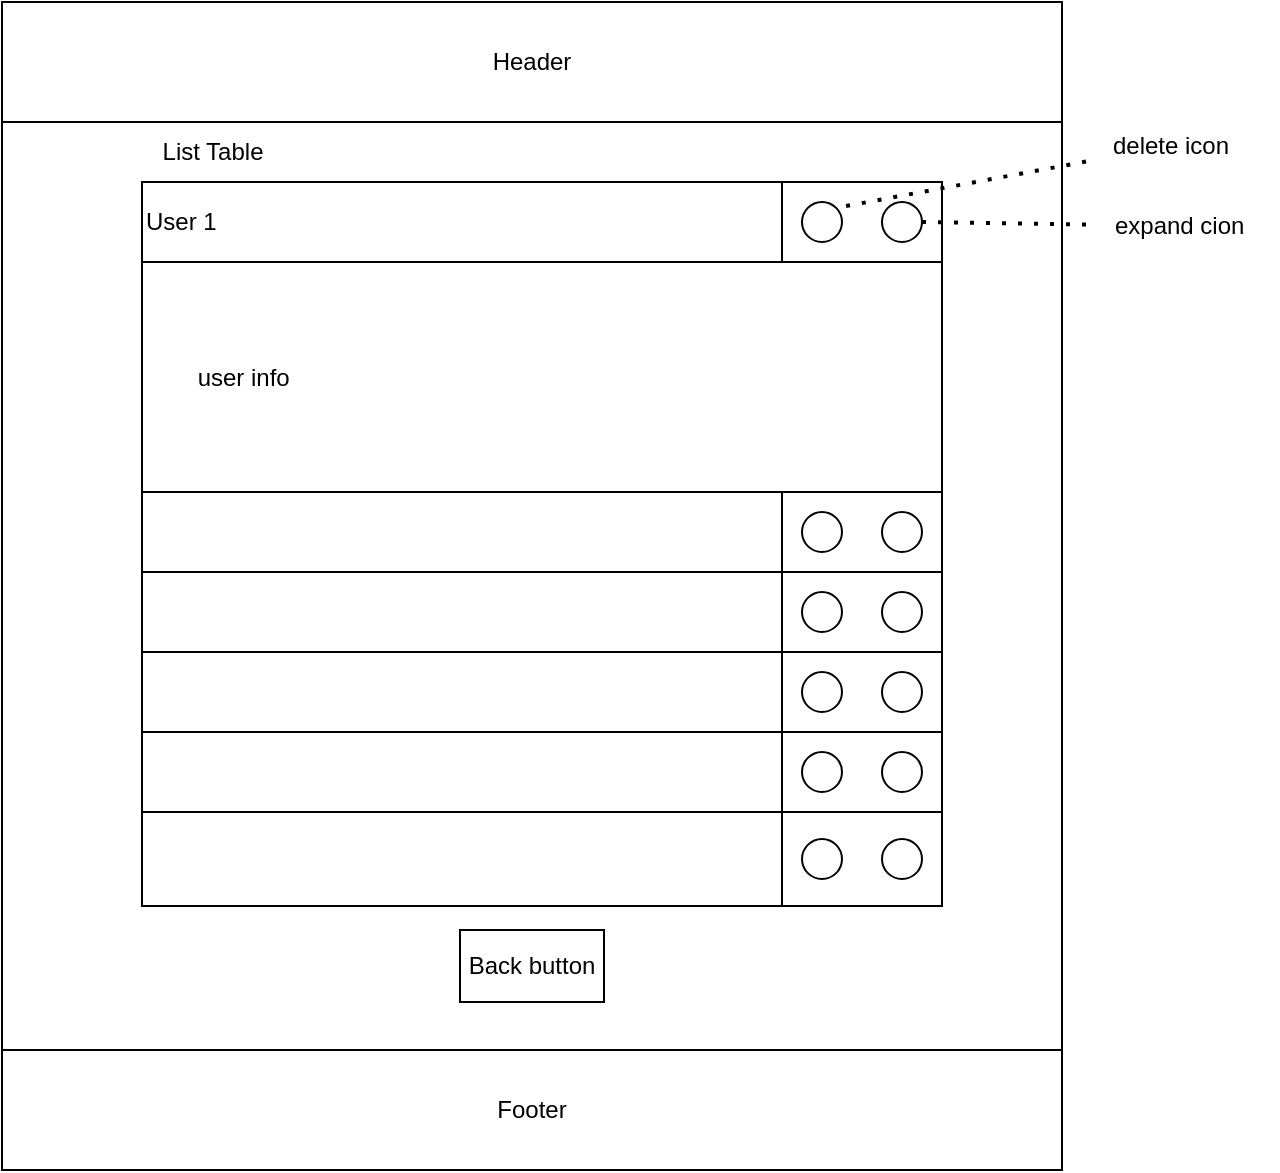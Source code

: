 <mxfile version="20.8.16" type="device"><diagram name="Page-1" id="jkmySSqweMoBWHRjXeYB"><mxGraphModel dx="1036" dy="614" grid="1" gridSize="12" guides="1" tooltips="1" connect="1" arrows="1" fold="1" page="1" pageScale="1" pageWidth="850" pageHeight="1100" math="0" shadow="0"><root><mxCell id="0"/><mxCell id="1" parent="0"/><mxCell id="rZzvSYUSYdIfDBUcNUi7-1" value="Header" style="rounded=0;whiteSpace=wrap;html=1;" vertex="1" parent="1"><mxGeometry x="190" y="160" width="530" height="60" as="geometry"/></mxCell><mxCell id="rZzvSYUSYdIfDBUcNUi7-2" value="" style="rounded=0;whiteSpace=wrap;html=1;" vertex="1" parent="1"><mxGeometry x="190" y="220" width="530" height="464" as="geometry"/></mxCell><mxCell id="rZzvSYUSYdIfDBUcNUi7-3" value="Footer" style="rounded=0;whiteSpace=wrap;html=1;" vertex="1" parent="1"><mxGeometry x="190" y="684" width="530" height="60" as="geometry"/></mxCell><mxCell id="rZzvSYUSYdIfDBUcNUi7-4" value="" style="rounded=0;whiteSpace=wrap;html=1;" vertex="1" parent="1"><mxGeometry x="260" y="250" width="400" height="362" as="geometry"/></mxCell><mxCell id="rZzvSYUSYdIfDBUcNUi7-5" value="List Table" style="text;html=1;align=center;verticalAlign=middle;resizable=0;points=[];autosize=1;strokeColor=none;fillColor=none;" vertex="1" parent="1"><mxGeometry x="260" y="220" width="70" height="30" as="geometry"/></mxCell><mxCell id="rZzvSYUSYdIfDBUcNUi7-6" value="User 1" style="rounded=0;whiteSpace=wrap;html=1;align=left;" vertex="1" parent="1"><mxGeometry x="260" y="250" width="400" height="40" as="geometry"/></mxCell><mxCell id="rZzvSYUSYdIfDBUcNUi7-10" value="" style="rounded=0;whiteSpace=wrap;html=1;" vertex="1" parent="1"><mxGeometry x="260" y="405" width="400" height="40" as="geometry"/></mxCell><mxCell id="rZzvSYUSYdIfDBUcNUi7-11" value="" style="rounded=0;whiteSpace=wrap;html=1;" vertex="1" parent="1"><mxGeometry x="260" y="445" width="400" height="40" as="geometry"/></mxCell><mxCell id="rZzvSYUSYdIfDBUcNUi7-12" value="" style="rounded=0;whiteSpace=wrap;html=1;" vertex="1" parent="1"><mxGeometry x="260" y="485" width="400" height="40" as="geometry"/></mxCell><mxCell id="rZzvSYUSYdIfDBUcNUi7-13" value="" style="rounded=0;whiteSpace=wrap;html=1;" vertex="1" parent="1"><mxGeometry x="260" y="525" width="400" height="40" as="geometry"/></mxCell><mxCell id="rZzvSYUSYdIfDBUcNUi7-15" value="" style="rounded=0;whiteSpace=wrap;html=1;" vertex="1" parent="1"><mxGeometry x="580" y="250" width="80" height="40" as="geometry"/></mxCell><mxCell id="rZzvSYUSYdIfDBUcNUi7-16" value="" style="ellipse;whiteSpace=wrap;html=1;" vertex="1" parent="1"><mxGeometry x="630" y="260" width="20" height="20" as="geometry"/></mxCell><mxCell id="rZzvSYUSYdIfDBUcNUi7-17" value="" style="ellipse;whiteSpace=wrap;html=1;" vertex="1" parent="1"><mxGeometry x="590" y="260" width="20" height="20" as="geometry"/></mxCell><mxCell id="rZzvSYUSYdIfDBUcNUi7-18" value="" style="rounded=0;whiteSpace=wrap;html=1;" vertex="1" parent="1"><mxGeometry x="580" y="405" width="80" height="40" as="geometry"/></mxCell><mxCell id="rZzvSYUSYdIfDBUcNUi7-19" value="" style="rounded=0;whiteSpace=wrap;html=1;" vertex="1" parent="1"><mxGeometry x="580" y="445" width="80" height="40" as="geometry"/></mxCell><mxCell id="rZzvSYUSYdIfDBUcNUi7-20" value="" style="rounded=0;whiteSpace=wrap;html=1;" vertex="1" parent="1"><mxGeometry x="580" y="485" width="80" height="40" as="geometry"/></mxCell><mxCell id="rZzvSYUSYdIfDBUcNUi7-21" value="" style="rounded=0;whiteSpace=wrap;html=1;" vertex="1" parent="1"><mxGeometry x="580" y="525" width="80" height="40" as="geometry"/></mxCell><mxCell id="rZzvSYUSYdIfDBUcNUi7-22" value="" style="rounded=0;whiteSpace=wrap;html=1;" vertex="1" parent="1"><mxGeometry x="580" y="565" width="80" height="47" as="geometry"/></mxCell><mxCell id="rZzvSYUSYdIfDBUcNUi7-23" value="" style="ellipse;whiteSpace=wrap;html=1;" vertex="1" parent="1"><mxGeometry x="590" y="415" width="20" height="20" as="geometry"/></mxCell><mxCell id="rZzvSYUSYdIfDBUcNUi7-24" value="" style="ellipse;whiteSpace=wrap;html=1;" vertex="1" parent="1"><mxGeometry x="590" y="455" width="20" height="20" as="geometry"/></mxCell><mxCell id="rZzvSYUSYdIfDBUcNUi7-25" value="" style="ellipse;whiteSpace=wrap;html=1;" vertex="1" parent="1"><mxGeometry x="590" y="495" width="20" height="20" as="geometry"/></mxCell><mxCell id="rZzvSYUSYdIfDBUcNUi7-26" value="" style="ellipse;whiteSpace=wrap;html=1;" vertex="1" parent="1"><mxGeometry x="590" y="535" width="20" height="20" as="geometry"/></mxCell><mxCell id="rZzvSYUSYdIfDBUcNUi7-27" value="" style="ellipse;whiteSpace=wrap;html=1;" vertex="1" parent="1"><mxGeometry x="590" y="578.5" width="20" height="20" as="geometry"/></mxCell><mxCell id="rZzvSYUSYdIfDBUcNUi7-28" value="" style="ellipse;whiteSpace=wrap;html=1;" vertex="1" parent="1"><mxGeometry x="630" y="415" width="20" height="20" as="geometry"/></mxCell><mxCell id="rZzvSYUSYdIfDBUcNUi7-29" value="" style="ellipse;whiteSpace=wrap;html=1;" vertex="1" parent="1"><mxGeometry x="630" y="455" width="20" height="20" as="geometry"/></mxCell><mxCell id="rZzvSYUSYdIfDBUcNUi7-30" value="" style="ellipse;whiteSpace=wrap;html=1;" vertex="1" parent="1"><mxGeometry x="630" y="495" width="20" height="20" as="geometry"/></mxCell><mxCell id="rZzvSYUSYdIfDBUcNUi7-31" value="" style="ellipse;whiteSpace=wrap;html=1;" vertex="1" parent="1"><mxGeometry x="630" y="535" width="20" height="20" as="geometry"/></mxCell><mxCell id="rZzvSYUSYdIfDBUcNUi7-32" value="" style="ellipse;whiteSpace=wrap;html=1;" vertex="1" parent="1"><mxGeometry x="630" y="578.5" width="20" height="20" as="geometry"/></mxCell><mxCell id="rZzvSYUSYdIfDBUcNUi7-33" value="&lt;font style=&quot;font-size: 12px;&quot;&gt;user info&amp;nbsp;&lt;/font&gt;" style="text;html=1;align=center;verticalAlign=middle;resizable=0;points=[];autosize=1;strokeColor=none;fillColor=none;fontSize=5;" vertex="1" parent="1"><mxGeometry x="276" y="336" width="72" height="24" as="geometry"/></mxCell><mxCell id="rZzvSYUSYdIfDBUcNUi7-34" value="" style="endArrow=none;dashed=1;html=1;dashPattern=1 3;strokeWidth=2;rounded=0;fontSize=12;entryX=1;entryY=0.5;entryDx=0;entryDy=0;" edge="1" parent="1" source="rZzvSYUSYdIfDBUcNUi7-35" target="rZzvSYUSYdIfDBUcNUi7-16"><mxGeometry width="50" height="50" relative="1" as="geometry"><mxPoint x="744" y="264" as="sourcePoint"/><mxPoint x="446" y="300" as="targetPoint"/></mxGeometry></mxCell><mxCell id="rZzvSYUSYdIfDBUcNUi7-35" value="expand cion&amp;nbsp;" style="text;html=1;align=center;verticalAlign=middle;resizable=0;points=[];autosize=1;strokeColor=none;fillColor=none;fontSize=12;" vertex="1" parent="1"><mxGeometry x="732" y="260" width="96" height="24" as="geometry"/></mxCell><mxCell id="rZzvSYUSYdIfDBUcNUi7-36" value="delete icon" style="text;html=1;align=center;verticalAlign=middle;resizable=0;points=[];autosize=1;strokeColor=none;fillColor=none;fontSize=12;" vertex="1" parent="1"><mxGeometry x="732" y="220" width="84" height="24" as="geometry"/></mxCell><mxCell id="rZzvSYUSYdIfDBUcNUi7-37" value="" style="endArrow=none;dashed=1;html=1;dashPattern=1 3;strokeWidth=2;rounded=0;fontSize=12;entryX=1;entryY=0;entryDx=0;entryDy=0;" edge="1" parent="1" source="rZzvSYUSYdIfDBUcNUi7-36" target="rZzvSYUSYdIfDBUcNUi7-17"><mxGeometry width="50" height="50" relative="1" as="geometry"><mxPoint x="396" y="350" as="sourcePoint"/><mxPoint x="446" y="300" as="targetPoint"/></mxGeometry></mxCell><mxCell id="rZzvSYUSYdIfDBUcNUi7-39" value="Back button" style="rounded=0;whiteSpace=wrap;html=1;fontSize=12;" vertex="1" parent="1"><mxGeometry x="419" y="624" width="72" height="36" as="geometry"/></mxCell></root></mxGraphModel></diagram></mxfile>
